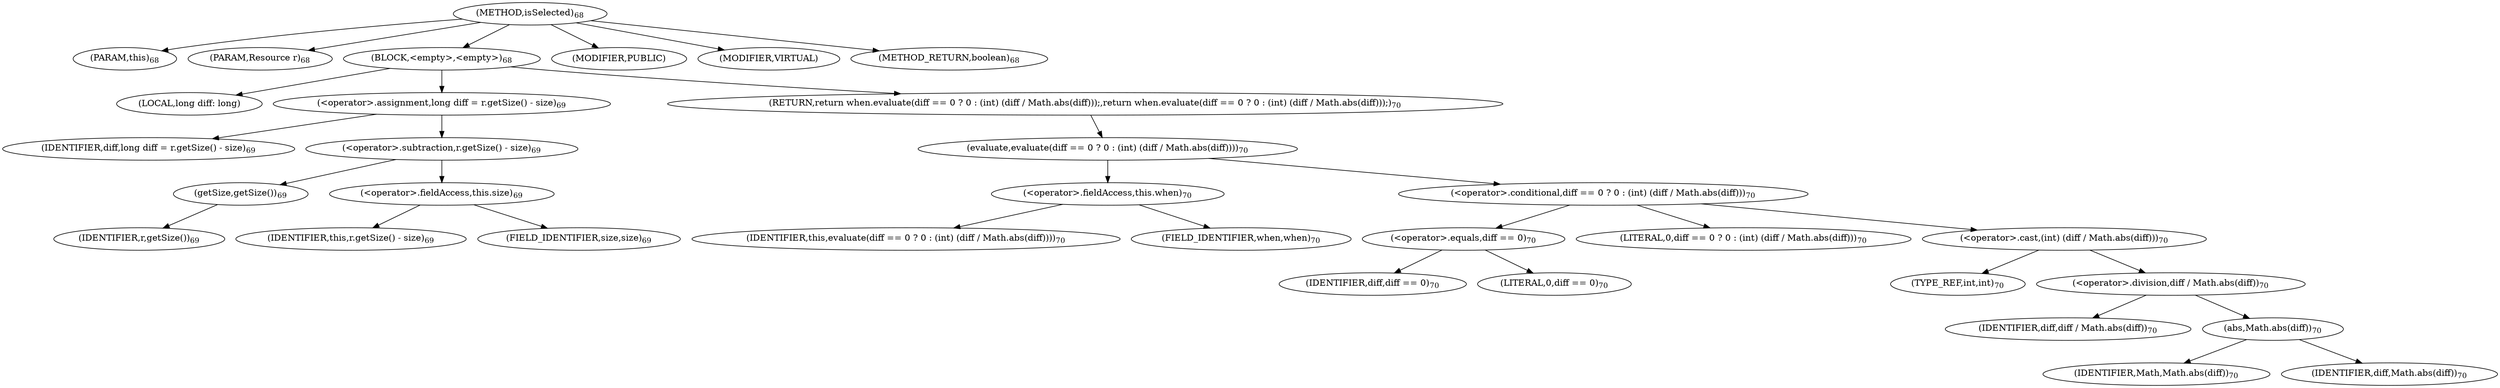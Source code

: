 digraph "isSelected" {  
"71" [label = <(METHOD,isSelected)<SUB>68</SUB>> ]
"72" [label = <(PARAM,this)<SUB>68</SUB>> ]
"73" [label = <(PARAM,Resource r)<SUB>68</SUB>> ]
"74" [label = <(BLOCK,&lt;empty&gt;,&lt;empty&gt;)<SUB>68</SUB>> ]
"75" [label = <(LOCAL,long diff: long)> ]
"76" [label = <(&lt;operator&gt;.assignment,long diff = r.getSize() - size)<SUB>69</SUB>> ]
"77" [label = <(IDENTIFIER,diff,long diff = r.getSize() - size)<SUB>69</SUB>> ]
"78" [label = <(&lt;operator&gt;.subtraction,r.getSize() - size)<SUB>69</SUB>> ]
"79" [label = <(getSize,getSize())<SUB>69</SUB>> ]
"80" [label = <(IDENTIFIER,r,getSize())<SUB>69</SUB>> ]
"81" [label = <(&lt;operator&gt;.fieldAccess,this.size)<SUB>69</SUB>> ]
"82" [label = <(IDENTIFIER,this,r.getSize() - size)<SUB>69</SUB>> ]
"83" [label = <(FIELD_IDENTIFIER,size,size)<SUB>69</SUB>> ]
"84" [label = <(RETURN,return when.evaluate(diff == 0 ? 0 : (int) (diff / Math.abs(diff)));,return when.evaluate(diff == 0 ? 0 : (int) (diff / Math.abs(diff)));)<SUB>70</SUB>> ]
"85" [label = <(evaluate,evaluate(diff == 0 ? 0 : (int) (diff / Math.abs(diff))))<SUB>70</SUB>> ]
"86" [label = <(&lt;operator&gt;.fieldAccess,this.when)<SUB>70</SUB>> ]
"87" [label = <(IDENTIFIER,this,evaluate(diff == 0 ? 0 : (int) (diff / Math.abs(diff))))<SUB>70</SUB>> ]
"88" [label = <(FIELD_IDENTIFIER,when,when)<SUB>70</SUB>> ]
"89" [label = <(&lt;operator&gt;.conditional,diff == 0 ? 0 : (int) (diff / Math.abs(diff)))<SUB>70</SUB>> ]
"90" [label = <(&lt;operator&gt;.equals,diff == 0)<SUB>70</SUB>> ]
"91" [label = <(IDENTIFIER,diff,diff == 0)<SUB>70</SUB>> ]
"92" [label = <(LITERAL,0,diff == 0)<SUB>70</SUB>> ]
"93" [label = <(LITERAL,0,diff == 0 ? 0 : (int) (diff / Math.abs(diff)))<SUB>70</SUB>> ]
"94" [label = <(&lt;operator&gt;.cast,(int) (diff / Math.abs(diff)))<SUB>70</SUB>> ]
"95" [label = <(TYPE_REF,int,int)<SUB>70</SUB>> ]
"96" [label = <(&lt;operator&gt;.division,diff / Math.abs(diff))<SUB>70</SUB>> ]
"97" [label = <(IDENTIFIER,diff,diff / Math.abs(diff))<SUB>70</SUB>> ]
"98" [label = <(abs,Math.abs(diff))<SUB>70</SUB>> ]
"99" [label = <(IDENTIFIER,Math,Math.abs(diff))<SUB>70</SUB>> ]
"100" [label = <(IDENTIFIER,diff,Math.abs(diff))<SUB>70</SUB>> ]
"101" [label = <(MODIFIER,PUBLIC)> ]
"102" [label = <(MODIFIER,VIRTUAL)> ]
"103" [label = <(METHOD_RETURN,boolean)<SUB>68</SUB>> ]
  "71" -> "72" 
  "71" -> "73" 
  "71" -> "74" 
  "71" -> "101" 
  "71" -> "102" 
  "71" -> "103" 
  "74" -> "75" 
  "74" -> "76" 
  "74" -> "84" 
  "76" -> "77" 
  "76" -> "78" 
  "78" -> "79" 
  "78" -> "81" 
  "79" -> "80" 
  "81" -> "82" 
  "81" -> "83" 
  "84" -> "85" 
  "85" -> "86" 
  "85" -> "89" 
  "86" -> "87" 
  "86" -> "88" 
  "89" -> "90" 
  "89" -> "93" 
  "89" -> "94" 
  "90" -> "91" 
  "90" -> "92" 
  "94" -> "95" 
  "94" -> "96" 
  "96" -> "97" 
  "96" -> "98" 
  "98" -> "99" 
  "98" -> "100" 
}
